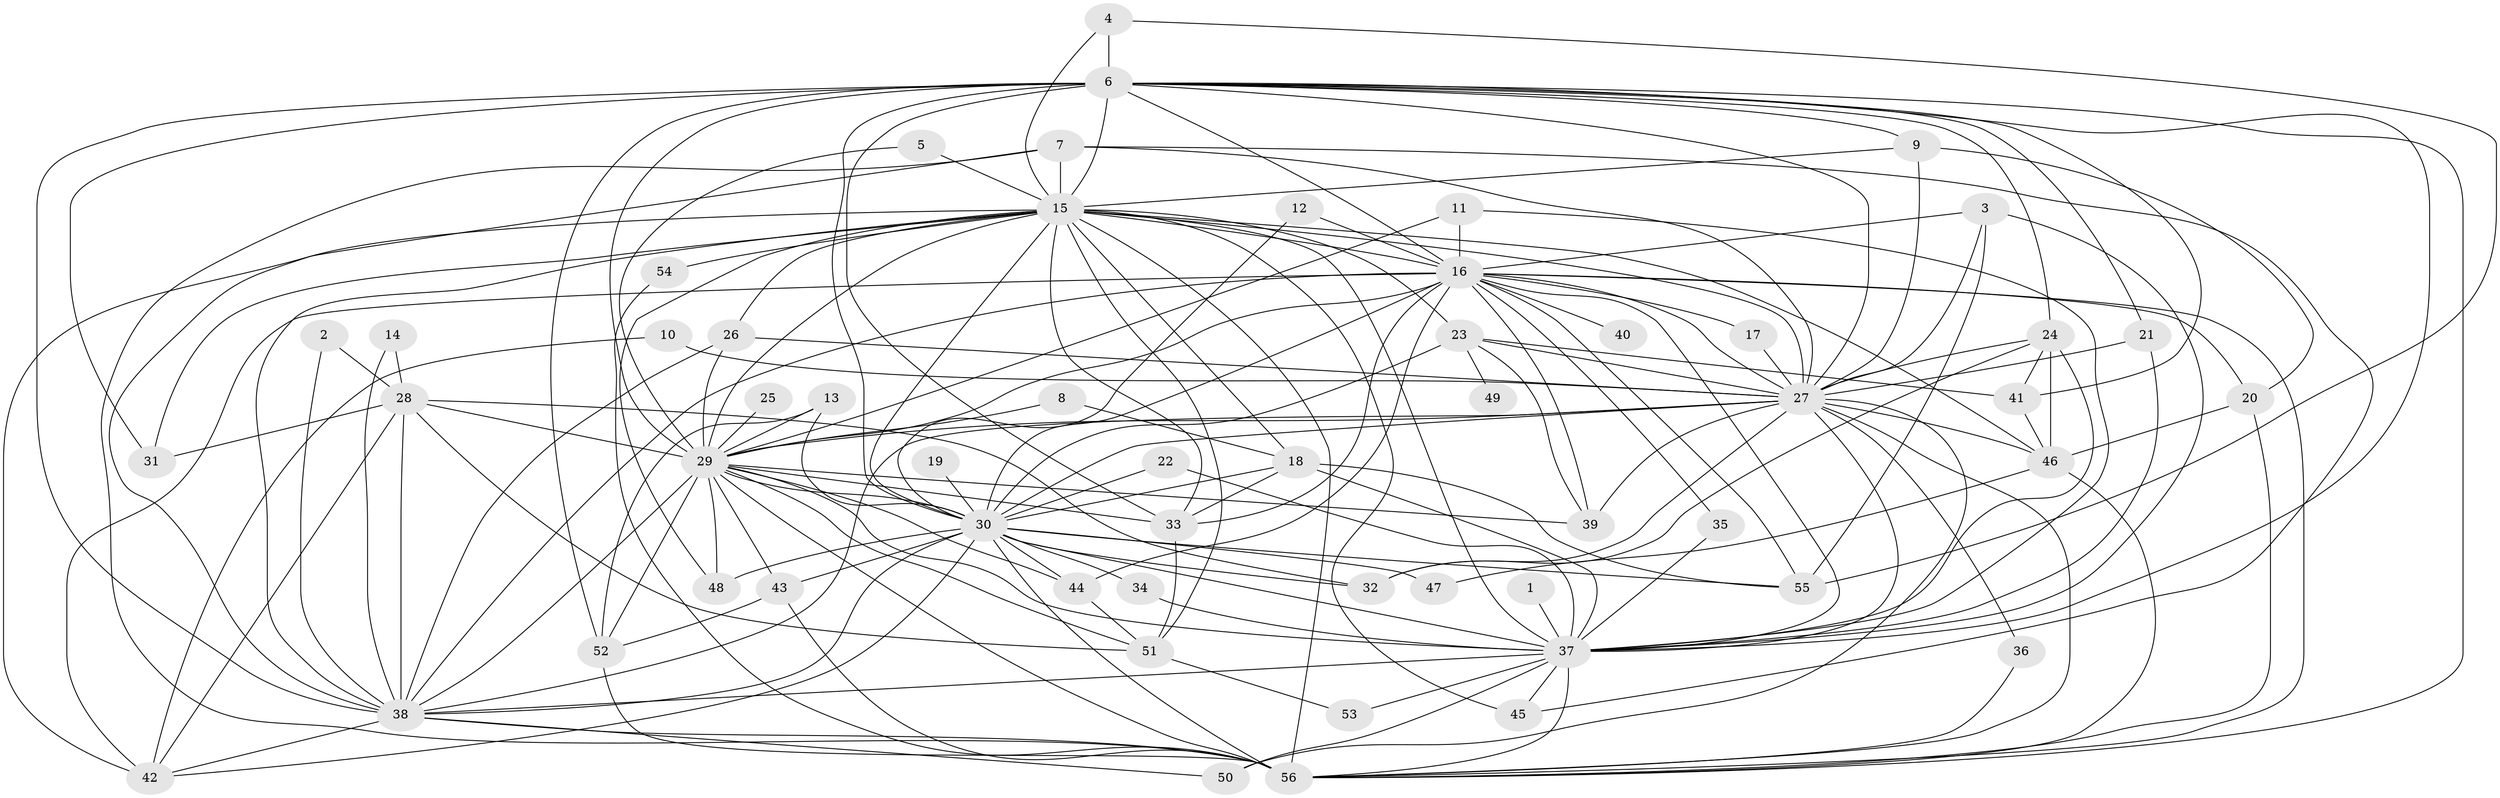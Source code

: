 // original degree distribution, {27: 0.014925373134328358, 28: 0.007462686567164179, 19: 0.014925373134328358, 20: 0.007462686567164179, 31: 0.007462686567164179, 25: 0.007462686567164179, 26: 0.007462686567164179, 24: 0.007462686567164179, 3: 0.1865671641791045, 7: 0.022388059701492536, 4: 0.08955223880597014, 2: 0.582089552238806, 11: 0.007462686567164179, 6: 0.029850746268656716, 5: 0.007462686567164179}
// Generated by graph-tools (version 1.1) at 2025/36/03/04/25 23:36:25]
// undirected, 56 vertices, 167 edges
graph export_dot {
  node [color=gray90,style=filled];
  1;
  2;
  3;
  4;
  5;
  6;
  7;
  8;
  9;
  10;
  11;
  12;
  13;
  14;
  15;
  16;
  17;
  18;
  19;
  20;
  21;
  22;
  23;
  24;
  25;
  26;
  27;
  28;
  29;
  30;
  31;
  32;
  33;
  34;
  35;
  36;
  37;
  38;
  39;
  40;
  41;
  42;
  43;
  44;
  45;
  46;
  47;
  48;
  49;
  50;
  51;
  52;
  53;
  54;
  55;
  56;
  1 -- 37 [weight=1.0];
  2 -- 28 [weight=1.0];
  2 -- 38 [weight=1.0];
  3 -- 16 [weight=1.0];
  3 -- 27 [weight=1.0];
  3 -- 37 [weight=1.0];
  3 -- 55 [weight=1.0];
  4 -- 6 [weight=1.0];
  4 -- 15 [weight=1.0];
  4 -- 55 [weight=1.0];
  5 -- 15 [weight=1.0];
  5 -- 29 [weight=1.0];
  6 -- 9 [weight=1.0];
  6 -- 15 [weight=3.0];
  6 -- 16 [weight=1.0];
  6 -- 21 [weight=1.0];
  6 -- 24 [weight=1.0];
  6 -- 27 [weight=1.0];
  6 -- 29 [weight=1.0];
  6 -- 30 [weight=3.0];
  6 -- 31 [weight=1.0];
  6 -- 33 [weight=1.0];
  6 -- 37 [weight=2.0];
  6 -- 38 [weight=1.0];
  6 -- 41 [weight=1.0];
  6 -- 52 [weight=1.0];
  6 -- 56 [weight=1.0];
  7 -- 15 [weight=1.0];
  7 -- 27 [weight=1.0];
  7 -- 38 [weight=1.0];
  7 -- 45 [weight=1.0];
  7 -- 56 [weight=1.0];
  8 -- 18 [weight=1.0];
  8 -- 29 [weight=1.0];
  9 -- 15 [weight=1.0];
  9 -- 20 [weight=1.0];
  9 -- 27 [weight=1.0];
  10 -- 27 [weight=1.0];
  10 -- 42 [weight=1.0];
  11 -- 16 [weight=1.0];
  11 -- 29 [weight=1.0];
  11 -- 37 [weight=1.0];
  12 -- 16 [weight=1.0];
  12 -- 30 [weight=1.0];
  13 -- 29 [weight=1.0];
  13 -- 30 [weight=1.0];
  13 -- 52 [weight=1.0];
  14 -- 28 [weight=1.0];
  14 -- 38 [weight=1.0];
  15 -- 16 [weight=2.0];
  15 -- 18 [weight=1.0];
  15 -- 23 [weight=2.0];
  15 -- 26 [weight=1.0];
  15 -- 27 [weight=4.0];
  15 -- 29 [weight=4.0];
  15 -- 30 [weight=3.0];
  15 -- 31 [weight=1.0];
  15 -- 33 [weight=2.0];
  15 -- 37 [weight=3.0];
  15 -- 38 [weight=3.0];
  15 -- 42 [weight=1.0];
  15 -- 45 [weight=1.0];
  15 -- 46 [weight=2.0];
  15 -- 48 [weight=1.0];
  15 -- 51 [weight=1.0];
  15 -- 54 [weight=4.0];
  15 -- 56 [weight=2.0];
  16 -- 17 [weight=1.0];
  16 -- 20 [weight=1.0];
  16 -- 27 [weight=1.0];
  16 -- 29 [weight=2.0];
  16 -- 30 [weight=2.0];
  16 -- 33 [weight=1.0];
  16 -- 35 [weight=1.0];
  16 -- 37 [weight=1.0];
  16 -- 38 [weight=1.0];
  16 -- 39 [weight=1.0];
  16 -- 40 [weight=2.0];
  16 -- 42 [weight=1.0];
  16 -- 44 [weight=2.0];
  16 -- 55 [weight=1.0];
  16 -- 56 [weight=1.0];
  17 -- 27 [weight=1.0];
  18 -- 30 [weight=2.0];
  18 -- 33 [weight=1.0];
  18 -- 37 [weight=1.0];
  18 -- 55 [weight=1.0];
  19 -- 30 [weight=1.0];
  20 -- 46 [weight=1.0];
  20 -- 56 [weight=1.0];
  21 -- 27 [weight=2.0];
  21 -- 37 [weight=1.0];
  22 -- 30 [weight=1.0];
  22 -- 37 [weight=1.0];
  23 -- 27 [weight=1.0];
  23 -- 30 [weight=1.0];
  23 -- 39 [weight=1.0];
  23 -- 41 [weight=1.0];
  23 -- 49 [weight=1.0];
  24 -- 27 [weight=1.0];
  24 -- 32 [weight=1.0];
  24 -- 37 [weight=1.0];
  24 -- 41 [weight=1.0];
  24 -- 46 [weight=1.0];
  25 -- 29 [weight=1.0];
  26 -- 27 [weight=1.0];
  26 -- 29 [weight=1.0];
  26 -- 38 [weight=1.0];
  27 -- 29 [weight=1.0];
  27 -- 30 [weight=1.0];
  27 -- 32 [weight=1.0];
  27 -- 36 [weight=1.0];
  27 -- 37 [weight=1.0];
  27 -- 38 [weight=1.0];
  27 -- 39 [weight=1.0];
  27 -- 46 [weight=1.0];
  27 -- 50 [weight=2.0];
  27 -- 56 [weight=2.0];
  28 -- 29 [weight=1.0];
  28 -- 31 [weight=1.0];
  28 -- 32 [weight=1.0];
  28 -- 38 [weight=3.0];
  28 -- 42 [weight=1.0];
  28 -- 51 [weight=1.0];
  29 -- 30 [weight=1.0];
  29 -- 33 [weight=1.0];
  29 -- 37 [weight=1.0];
  29 -- 38 [weight=1.0];
  29 -- 39 [weight=1.0];
  29 -- 43 [weight=1.0];
  29 -- 44 [weight=1.0];
  29 -- 48 [weight=1.0];
  29 -- 51 [weight=1.0];
  29 -- 52 [weight=1.0];
  29 -- 56 [weight=1.0];
  30 -- 32 [weight=1.0];
  30 -- 34 [weight=1.0];
  30 -- 37 [weight=1.0];
  30 -- 38 [weight=1.0];
  30 -- 42 [weight=1.0];
  30 -- 43 [weight=1.0];
  30 -- 44 [weight=1.0];
  30 -- 47 [weight=1.0];
  30 -- 48 [weight=1.0];
  30 -- 55 [weight=1.0];
  30 -- 56 [weight=3.0];
  33 -- 51 [weight=1.0];
  34 -- 37 [weight=1.0];
  35 -- 37 [weight=1.0];
  36 -- 56 [weight=1.0];
  37 -- 38 [weight=1.0];
  37 -- 45 [weight=1.0];
  37 -- 50 [weight=1.0];
  37 -- 53 [weight=1.0];
  37 -- 56 [weight=1.0];
  38 -- 42 [weight=1.0];
  38 -- 50 [weight=1.0];
  38 -- 56 [weight=1.0];
  41 -- 46 [weight=1.0];
  43 -- 52 [weight=1.0];
  43 -- 56 [weight=1.0];
  44 -- 51 [weight=1.0];
  46 -- 47 [weight=1.0];
  46 -- 56 [weight=1.0];
  51 -- 53 [weight=1.0];
  52 -- 56 [weight=1.0];
  54 -- 56 [weight=1.0];
}
